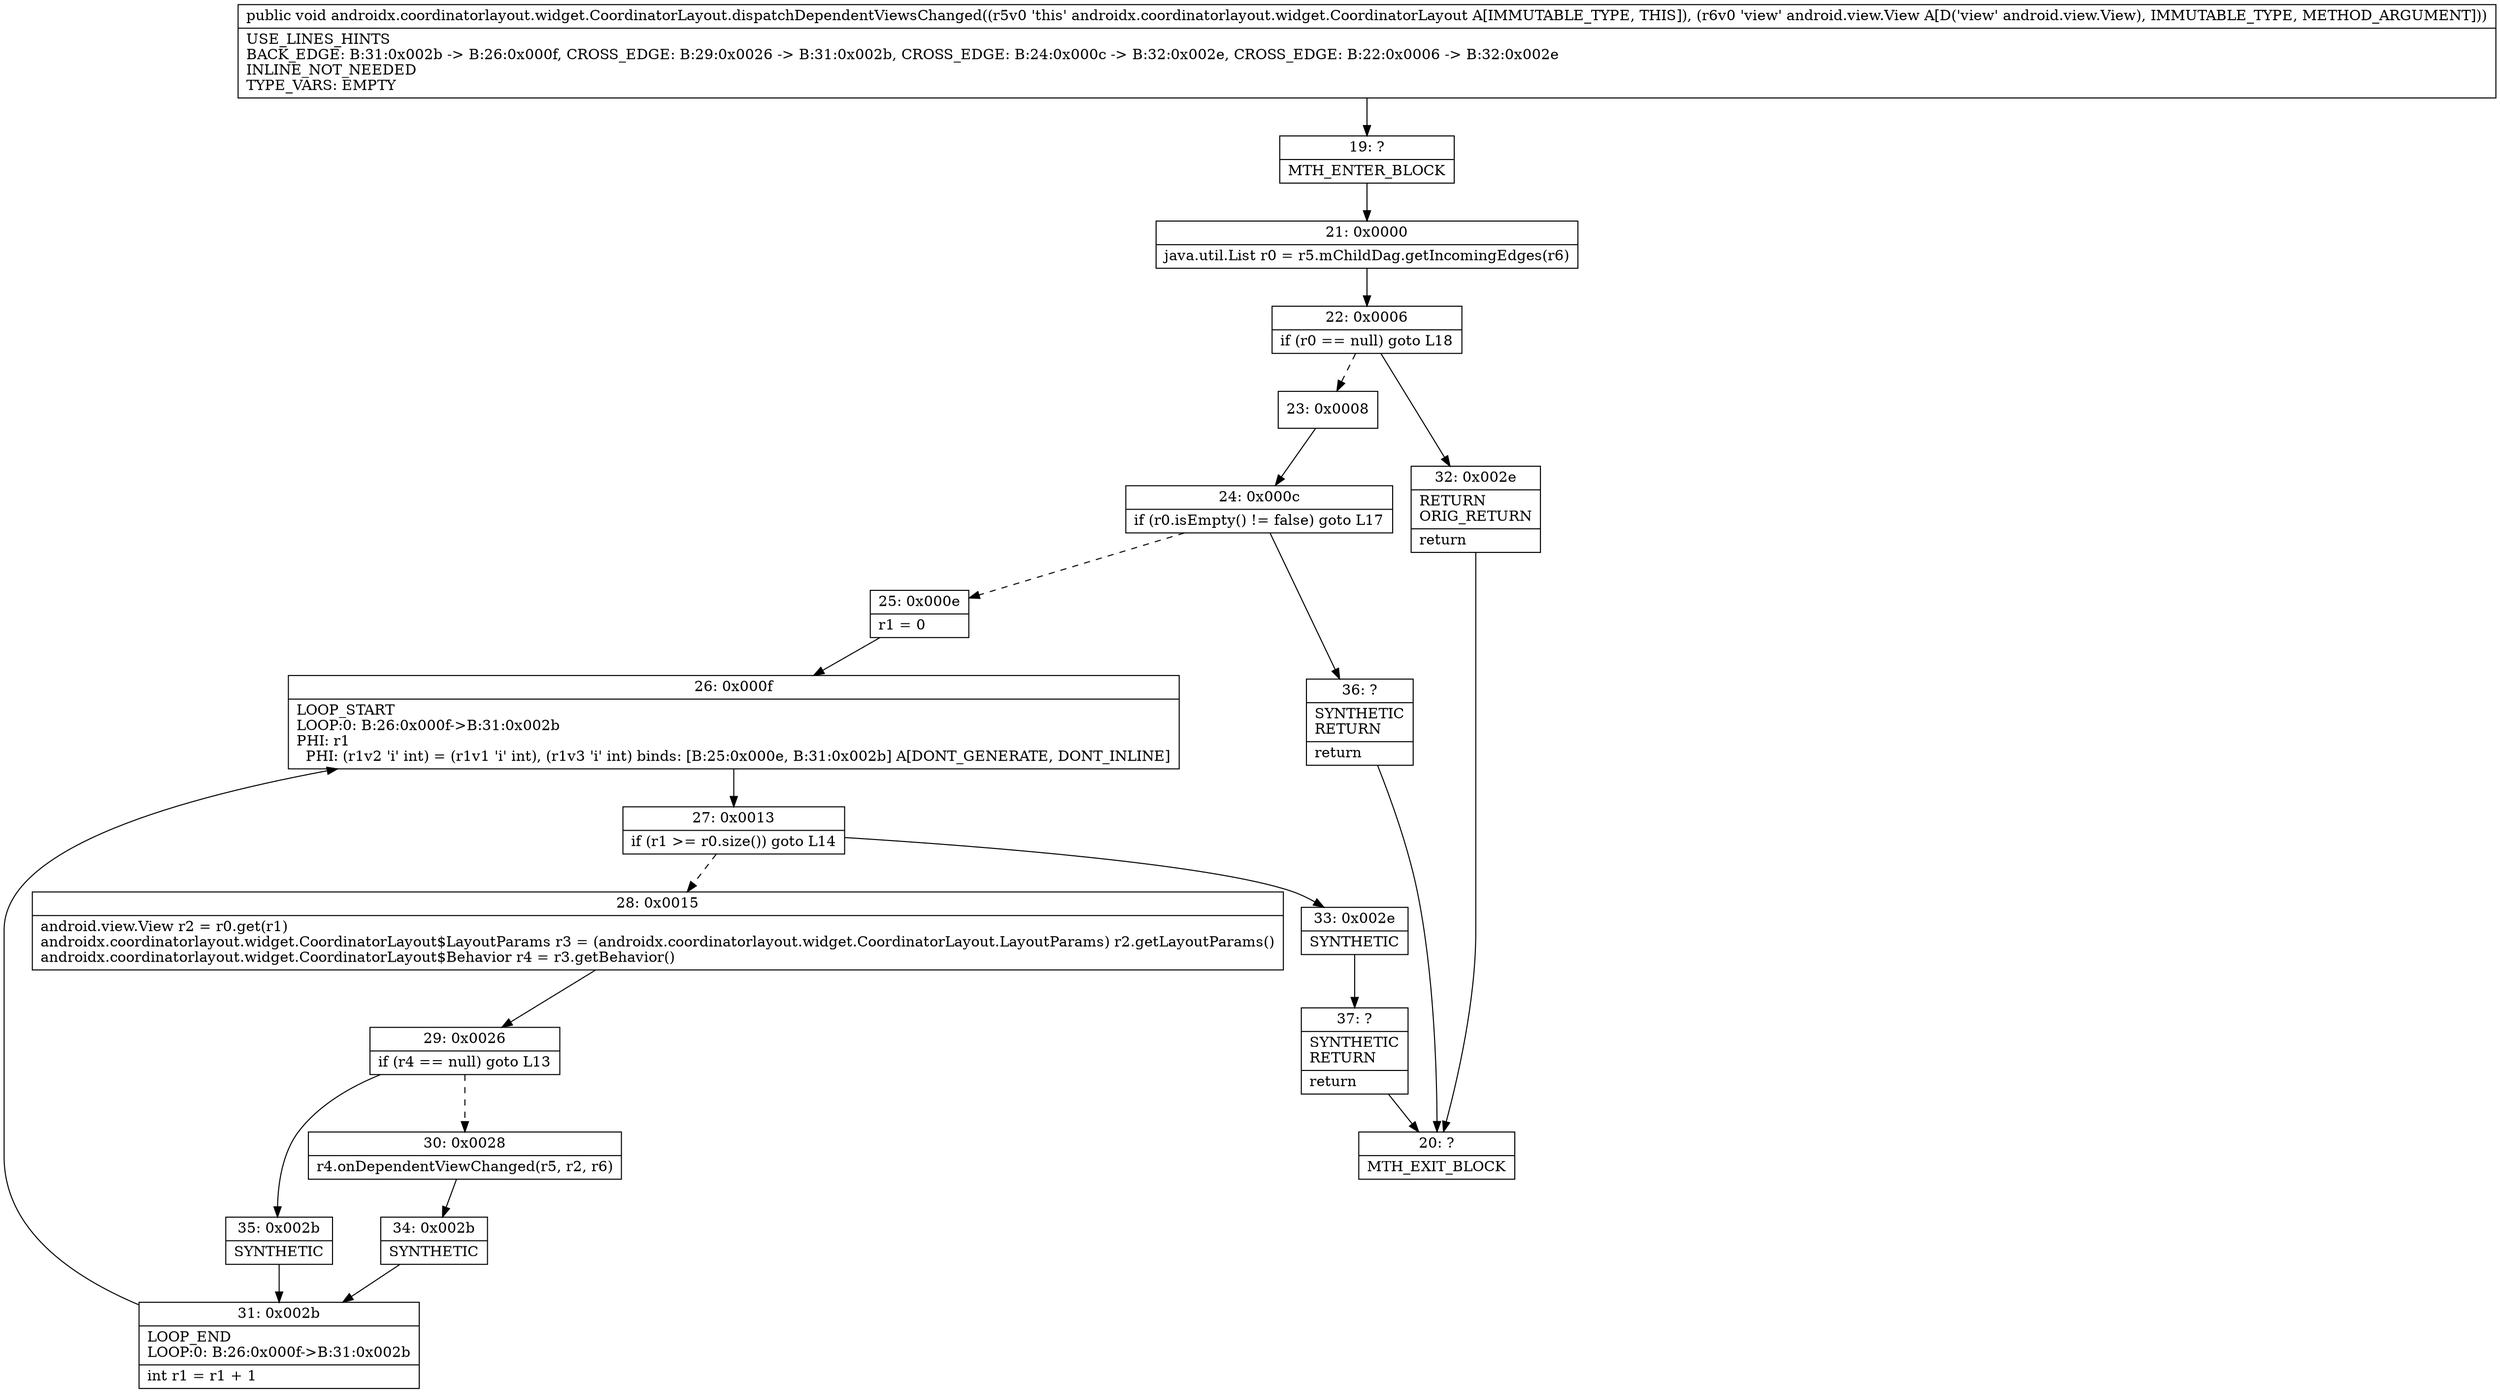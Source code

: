 digraph "CFG forandroidx.coordinatorlayout.widget.CoordinatorLayout.dispatchDependentViewsChanged(Landroid\/view\/View;)V" {
Node_19 [shape=record,label="{19\:\ ?|MTH_ENTER_BLOCK\l}"];
Node_21 [shape=record,label="{21\:\ 0x0000|java.util.List r0 = r5.mChildDag.getIncomingEdges(r6)\l}"];
Node_22 [shape=record,label="{22\:\ 0x0006|if (r0 == null) goto L18\l}"];
Node_23 [shape=record,label="{23\:\ 0x0008}"];
Node_24 [shape=record,label="{24\:\ 0x000c|if (r0.isEmpty() != false) goto L17\l}"];
Node_25 [shape=record,label="{25\:\ 0x000e|r1 = 0\l}"];
Node_26 [shape=record,label="{26\:\ 0x000f|LOOP_START\lLOOP:0: B:26:0x000f\-\>B:31:0x002b\lPHI: r1 \l  PHI: (r1v2 'i' int) = (r1v1 'i' int), (r1v3 'i' int) binds: [B:25:0x000e, B:31:0x002b] A[DONT_GENERATE, DONT_INLINE]\l}"];
Node_27 [shape=record,label="{27\:\ 0x0013|if (r1 \>= r0.size()) goto L14\l}"];
Node_28 [shape=record,label="{28\:\ 0x0015|android.view.View r2 = r0.get(r1)\landroidx.coordinatorlayout.widget.CoordinatorLayout$LayoutParams r3 = (androidx.coordinatorlayout.widget.CoordinatorLayout.LayoutParams) r2.getLayoutParams()\landroidx.coordinatorlayout.widget.CoordinatorLayout$Behavior r4 = r3.getBehavior()\l}"];
Node_29 [shape=record,label="{29\:\ 0x0026|if (r4 == null) goto L13\l}"];
Node_30 [shape=record,label="{30\:\ 0x0028|r4.onDependentViewChanged(r5, r2, r6)\l}"];
Node_34 [shape=record,label="{34\:\ 0x002b|SYNTHETIC\l}"];
Node_31 [shape=record,label="{31\:\ 0x002b|LOOP_END\lLOOP:0: B:26:0x000f\-\>B:31:0x002b\l|int r1 = r1 + 1\l}"];
Node_35 [shape=record,label="{35\:\ 0x002b|SYNTHETIC\l}"];
Node_33 [shape=record,label="{33\:\ 0x002e|SYNTHETIC\l}"];
Node_37 [shape=record,label="{37\:\ ?|SYNTHETIC\lRETURN\l|return\l}"];
Node_20 [shape=record,label="{20\:\ ?|MTH_EXIT_BLOCK\l}"];
Node_36 [shape=record,label="{36\:\ ?|SYNTHETIC\lRETURN\l|return\l}"];
Node_32 [shape=record,label="{32\:\ 0x002e|RETURN\lORIG_RETURN\l|return\l}"];
MethodNode[shape=record,label="{public void androidx.coordinatorlayout.widget.CoordinatorLayout.dispatchDependentViewsChanged((r5v0 'this' androidx.coordinatorlayout.widget.CoordinatorLayout A[IMMUTABLE_TYPE, THIS]), (r6v0 'view' android.view.View A[D('view' android.view.View), IMMUTABLE_TYPE, METHOD_ARGUMENT]))  | USE_LINES_HINTS\lBACK_EDGE: B:31:0x002b \-\> B:26:0x000f, CROSS_EDGE: B:29:0x0026 \-\> B:31:0x002b, CROSS_EDGE: B:24:0x000c \-\> B:32:0x002e, CROSS_EDGE: B:22:0x0006 \-\> B:32:0x002e\lINLINE_NOT_NEEDED\lTYPE_VARS: EMPTY\l}"];
MethodNode -> Node_19;Node_19 -> Node_21;
Node_21 -> Node_22;
Node_22 -> Node_23[style=dashed];
Node_22 -> Node_32;
Node_23 -> Node_24;
Node_24 -> Node_25[style=dashed];
Node_24 -> Node_36;
Node_25 -> Node_26;
Node_26 -> Node_27;
Node_27 -> Node_28[style=dashed];
Node_27 -> Node_33;
Node_28 -> Node_29;
Node_29 -> Node_30[style=dashed];
Node_29 -> Node_35;
Node_30 -> Node_34;
Node_34 -> Node_31;
Node_31 -> Node_26;
Node_35 -> Node_31;
Node_33 -> Node_37;
Node_37 -> Node_20;
Node_36 -> Node_20;
Node_32 -> Node_20;
}

